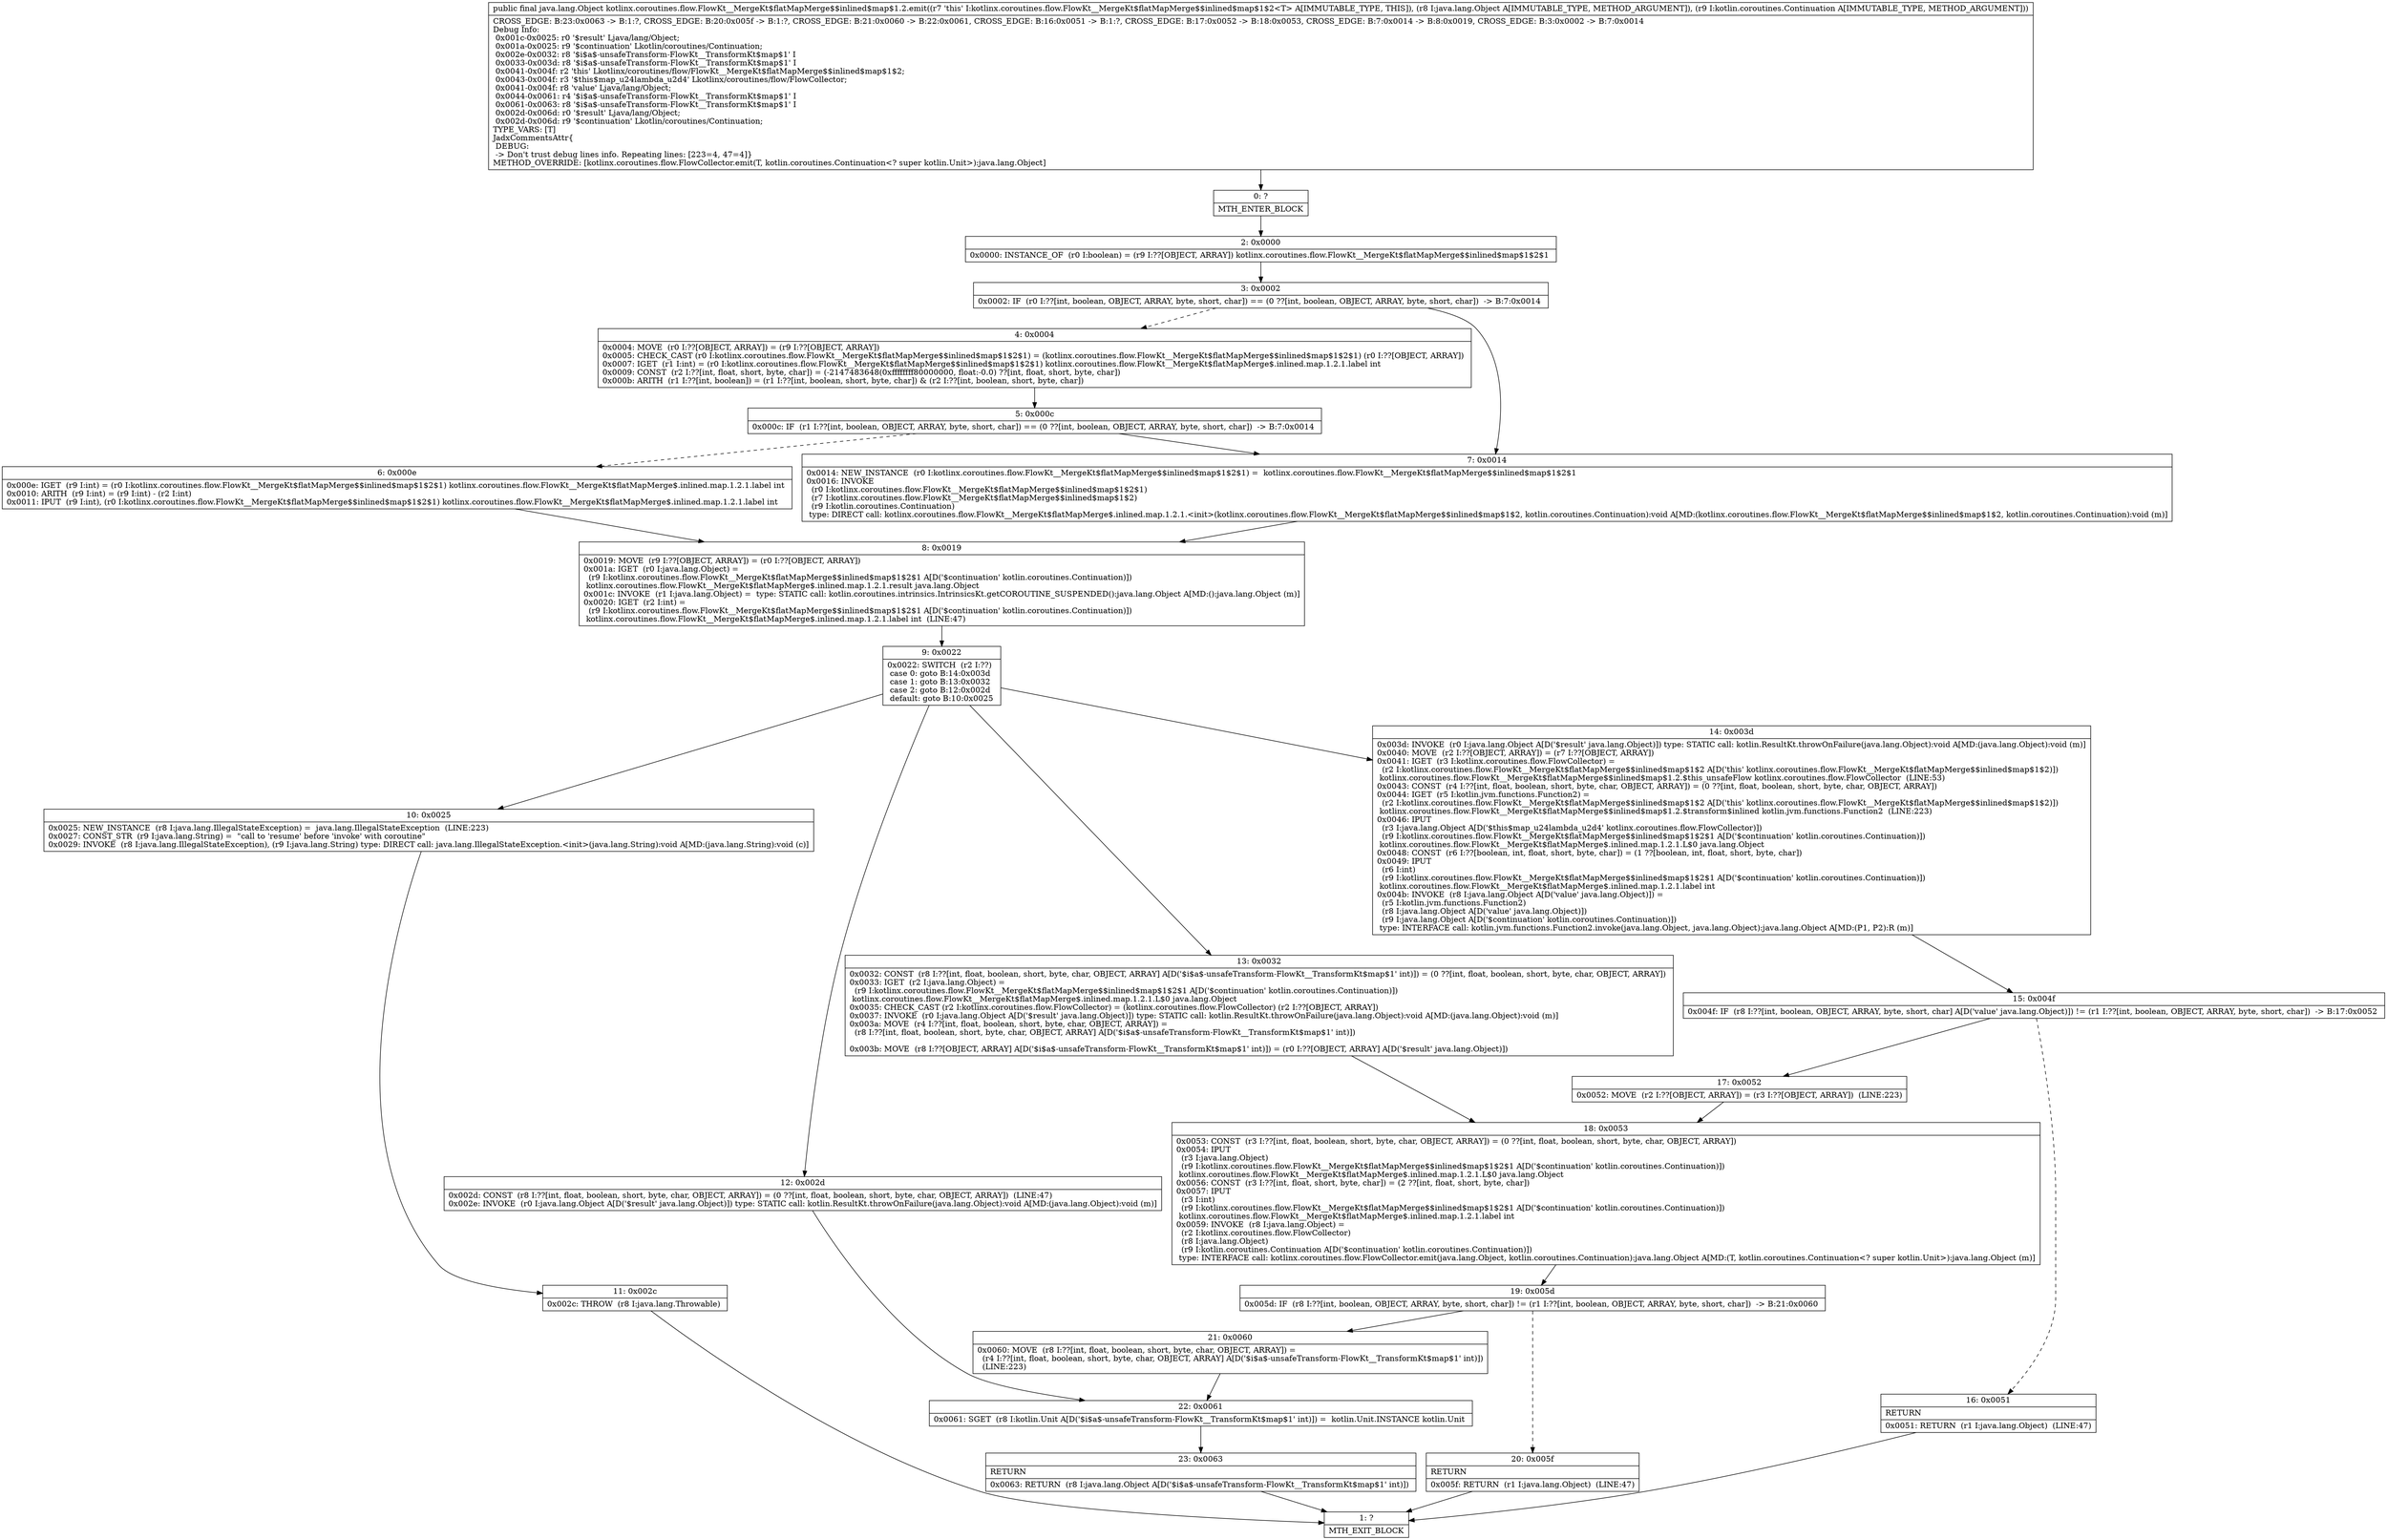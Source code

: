 digraph "CFG forkotlinx.coroutines.flow.FlowKt__MergeKt$flatMapMerge$$inlined$map$1.2.emit(Ljava\/lang\/Object;Lkotlin\/coroutines\/Continuation;)Ljava\/lang\/Object;" {
Node_0 [shape=record,label="{0\:\ ?|MTH_ENTER_BLOCK\l}"];
Node_2 [shape=record,label="{2\:\ 0x0000|0x0000: INSTANCE_OF  (r0 I:boolean) = (r9 I:??[OBJECT, ARRAY]) kotlinx.coroutines.flow.FlowKt__MergeKt$flatMapMerge$$inlined$map$1$2$1 \l}"];
Node_3 [shape=record,label="{3\:\ 0x0002|0x0002: IF  (r0 I:??[int, boolean, OBJECT, ARRAY, byte, short, char]) == (0 ??[int, boolean, OBJECT, ARRAY, byte, short, char])  \-\> B:7:0x0014 \l}"];
Node_4 [shape=record,label="{4\:\ 0x0004|0x0004: MOVE  (r0 I:??[OBJECT, ARRAY]) = (r9 I:??[OBJECT, ARRAY]) \l0x0005: CHECK_CAST (r0 I:kotlinx.coroutines.flow.FlowKt__MergeKt$flatMapMerge$$inlined$map$1$2$1) = (kotlinx.coroutines.flow.FlowKt__MergeKt$flatMapMerge$$inlined$map$1$2$1) (r0 I:??[OBJECT, ARRAY]) \l0x0007: IGET  (r1 I:int) = (r0 I:kotlinx.coroutines.flow.FlowKt__MergeKt$flatMapMerge$$inlined$map$1$2$1) kotlinx.coroutines.flow.FlowKt__MergeKt$flatMapMerge$.inlined.map.1.2.1.label int \l0x0009: CONST  (r2 I:??[int, float, short, byte, char]) = (\-2147483648(0xffffffff80000000, float:\-0.0) ??[int, float, short, byte, char]) \l0x000b: ARITH  (r1 I:??[int, boolean]) = (r1 I:??[int, boolean, short, byte, char]) & (r2 I:??[int, boolean, short, byte, char]) \l}"];
Node_5 [shape=record,label="{5\:\ 0x000c|0x000c: IF  (r1 I:??[int, boolean, OBJECT, ARRAY, byte, short, char]) == (0 ??[int, boolean, OBJECT, ARRAY, byte, short, char])  \-\> B:7:0x0014 \l}"];
Node_6 [shape=record,label="{6\:\ 0x000e|0x000e: IGET  (r9 I:int) = (r0 I:kotlinx.coroutines.flow.FlowKt__MergeKt$flatMapMerge$$inlined$map$1$2$1) kotlinx.coroutines.flow.FlowKt__MergeKt$flatMapMerge$.inlined.map.1.2.1.label int \l0x0010: ARITH  (r9 I:int) = (r9 I:int) \- (r2 I:int) \l0x0011: IPUT  (r9 I:int), (r0 I:kotlinx.coroutines.flow.FlowKt__MergeKt$flatMapMerge$$inlined$map$1$2$1) kotlinx.coroutines.flow.FlowKt__MergeKt$flatMapMerge$.inlined.map.1.2.1.label int \l}"];
Node_8 [shape=record,label="{8\:\ 0x0019|0x0019: MOVE  (r9 I:??[OBJECT, ARRAY]) = (r0 I:??[OBJECT, ARRAY]) \l0x001a: IGET  (r0 I:java.lang.Object) = \l  (r9 I:kotlinx.coroutines.flow.FlowKt__MergeKt$flatMapMerge$$inlined$map$1$2$1 A[D('$continuation' kotlin.coroutines.Continuation)])\l kotlinx.coroutines.flow.FlowKt__MergeKt$flatMapMerge$.inlined.map.1.2.1.result java.lang.Object \l0x001c: INVOKE  (r1 I:java.lang.Object) =  type: STATIC call: kotlin.coroutines.intrinsics.IntrinsicsKt.getCOROUTINE_SUSPENDED():java.lang.Object A[MD:():java.lang.Object (m)]\l0x0020: IGET  (r2 I:int) = \l  (r9 I:kotlinx.coroutines.flow.FlowKt__MergeKt$flatMapMerge$$inlined$map$1$2$1 A[D('$continuation' kotlin.coroutines.Continuation)])\l kotlinx.coroutines.flow.FlowKt__MergeKt$flatMapMerge$.inlined.map.1.2.1.label int  (LINE:47)\l}"];
Node_9 [shape=record,label="{9\:\ 0x0022|0x0022: SWITCH  (r2 I:??)\l case 0: goto B:14:0x003d\l case 1: goto B:13:0x0032\l case 2: goto B:12:0x002d\l default: goto B:10:0x0025 \l}"];
Node_10 [shape=record,label="{10\:\ 0x0025|0x0025: NEW_INSTANCE  (r8 I:java.lang.IllegalStateException) =  java.lang.IllegalStateException  (LINE:223)\l0x0027: CONST_STR  (r9 I:java.lang.String) =  \"call to 'resume' before 'invoke' with coroutine\" \l0x0029: INVOKE  (r8 I:java.lang.IllegalStateException), (r9 I:java.lang.String) type: DIRECT call: java.lang.IllegalStateException.\<init\>(java.lang.String):void A[MD:(java.lang.String):void (c)]\l}"];
Node_11 [shape=record,label="{11\:\ 0x002c|0x002c: THROW  (r8 I:java.lang.Throwable) \l}"];
Node_1 [shape=record,label="{1\:\ ?|MTH_EXIT_BLOCK\l}"];
Node_12 [shape=record,label="{12\:\ 0x002d|0x002d: CONST  (r8 I:??[int, float, boolean, short, byte, char, OBJECT, ARRAY]) = (0 ??[int, float, boolean, short, byte, char, OBJECT, ARRAY])  (LINE:47)\l0x002e: INVOKE  (r0 I:java.lang.Object A[D('$result' java.lang.Object)]) type: STATIC call: kotlin.ResultKt.throwOnFailure(java.lang.Object):void A[MD:(java.lang.Object):void (m)]\l}"];
Node_22 [shape=record,label="{22\:\ 0x0061|0x0061: SGET  (r8 I:kotlin.Unit A[D('$i$a$\-unsafeTransform\-FlowKt__TransformKt$map$1' int)]) =  kotlin.Unit.INSTANCE kotlin.Unit \l}"];
Node_23 [shape=record,label="{23\:\ 0x0063|RETURN\l|0x0063: RETURN  (r8 I:java.lang.Object A[D('$i$a$\-unsafeTransform\-FlowKt__TransformKt$map$1' int)]) \l}"];
Node_13 [shape=record,label="{13\:\ 0x0032|0x0032: CONST  (r8 I:??[int, float, boolean, short, byte, char, OBJECT, ARRAY] A[D('$i$a$\-unsafeTransform\-FlowKt__TransformKt$map$1' int)]) = (0 ??[int, float, boolean, short, byte, char, OBJECT, ARRAY]) \l0x0033: IGET  (r2 I:java.lang.Object) = \l  (r9 I:kotlinx.coroutines.flow.FlowKt__MergeKt$flatMapMerge$$inlined$map$1$2$1 A[D('$continuation' kotlin.coroutines.Continuation)])\l kotlinx.coroutines.flow.FlowKt__MergeKt$flatMapMerge$.inlined.map.1.2.1.L$0 java.lang.Object \l0x0035: CHECK_CAST (r2 I:kotlinx.coroutines.flow.FlowCollector) = (kotlinx.coroutines.flow.FlowCollector) (r2 I:??[OBJECT, ARRAY]) \l0x0037: INVOKE  (r0 I:java.lang.Object A[D('$result' java.lang.Object)]) type: STATIC call: kotlin.ResultKt.throwOnFailure(java.lang.Object):void A[MD:(java.lang.Object):void (m)]\l0x003a: MOVE  (r4 I:??[int, float, boolean, short, byte, char, OBJECT, ARRAY]) = \l  (r8 I:??[int, float, boolean, short, byte, char, OBJECT, ARRAY] A[D('$i$a$\-unsafeTransform\-FlowKt__TransformKt$map$1' int)])\l \l0x003b: MOVE  (r8 I:??[OBJECT, ARRAY] A[D('$i$a$\-unsafeTransform\-FlowKt__TransformKt$map$1' int)]) = (r0 I:??[OBJECT, ARRAY] A[D('$result' java.lang.Object)]) \l}"];
Node_18 [shape=record,label="{18\:\ 0x0053|0x0053: CONST  (r3 I:??[int, float, boolean, short, byte, char, OBJECT, ARRAY]) = (0 ??[int, float, boolean, short, byte, char, OBJECT, ARRAY]) \l0x0054: IPUT  \l  (r3 I:java.lang.Object)\l  (r9 I:kotlinx.coroutines.flow.FlowKt__MergeKt$flatMapMerge$$inlined$map$1$2$1 A[D('$continuation' kotlin.coroutines.Continuation)])\l kotlinx.coroutines.flow.FlowKt__MergeKt$flatMapMerge$.inlined.map.1.2.1.L$0 java.lang.Object \l0x0056: CONST  (r3 I:??[int, float, short, byte, char]) = (2 ??[int, float, short, byte, char]) \l0x0057: IPUT  \l  (r3 I:int)\l  (r9 I:kotlinx.coroutines.flow.FlowKt__MergeKt$flatMapMerge$$inlined$map$1$2$1 A[D('$continuation' kotlin.coroutines.Continuation)])\l kotlinx.coroutines.flow.FlowKt__MergeKt$flatMapMerge$.inlined.map.1.2.1.label int \l0x0059: INVOKE  (r8 I:java.lang.Object) = \l  (r2 I:kotlinx.coroutines.flow.FlowCollector)\l  (r8 I:java.lang.Object)\l  (r9 I:kotlin.coroutines.Continuation A[D('$continuation' kotlin.coroutines.Continuation)])\l type: INTERFACE call: kotlinx.coroutines.flow.FlowCollector.emit(java.lang.Object, kotlin.coroutines.Continuation):java.lang.Object A[MD:(T, kotlin.coroutines.Continuation\<? super kotlin.Unit\>):java.lang.Object (m)]\l}"];
Node_19 [shape=record,label="{19\:\ 0x005d|0x005d: IF  (r8 I:??[int, boolean, OBJECT, ARRAY, byte, short, char]) != (r1 I:??[int, boolean, OBJECT, ARRAY, byte, short, char])  \-\> B:21:0x0060 \l}"];
Node_20 [shape=record,label="{20\:\ 0x005f|RETURN\l|0x005f: RETURN  (r1 I:java.lang.Object)  (LINE:47)\l}"];
Node_21 [shape=record,label="{21\:\ 0x0060|0x0060: MOVE  (r8 I:??[int, float, boolean, short, byte, char, OBJECT, ARRAY]) = \l  (r4 I:??[int, float, boolean, short, byte, char, OBJECT, ARRAY] A[D('$i$a$\-unsafeTransform\-FlowKt__TransformKt$map$1' int)])\l  (LINE:223)\l}"];
Node_14 [shape=record,label="{14\:\ 0x003d|0x003d: INVOKE  (r0 I:java.lang.Object A[D('$result' java.lang.Object)]) type: STATIC call: kotlin.ResultKt.throwOnFailure(java.lang.Object):void A[MD:(java.lang.Object):void (m)]\l0x0040: MOVE  (r2 I:??[OBJECT, ARRAY]) = (r7 I:??[OBJECT, ARRAY]) \l0x0041: IGET  (r3 I:kotlinx.coroutines.flow.FlowCollector) = \l  (r2 I:kotlinx.coroutines.flow.FlowKt__MergeKt$flatMapMerge$$inlined$map$1$2 A[D('this' kotlinx.coroutines.flow.FlowKt__MergeKt$flatMapMerge$$inlined$map$1$2)])\l kotlinx.coroutines.flow.FlowKt__MergeKt$flatMapMerge$$inlined$map$1.2.$this_unsafeFlow kotlinx.coroutines.flow.FlowCollector  (LINE:53)\l0x0043: CONST  (r4 I:??[int, float, boolean, short, byte, char, OBJECT, ARRAY]) = (0 ??[int, float, boolean, short, byte, char, OBJECT, ARRAY]) \l0x0044: IGET  (r5 I:kotlin.jvm.functions.Function2) = \l  (r2 I:kotlinx.coroutines.flow.FlowKt__MergeKt$flatMapMerge$$inlined$map$1$2 A[D('this' kotlinx.coroutines.flow.FlowKt__MergeKt$flatMapMerge$$inlined$map$1$2)])\l kotlinx.coroutines.flow.FlowKt__MergeKt$flatMapMerge$$inlined$map$1.2.$transform$inlined kotlin.jvm.functions.Function2  (LINE:223)\l0x0046: IPUT  \l  (r3 I:java.lang.Object A[D('$this$map_u24lambda_u2d4' kotlinx.coroutines.flow.FlowCollector)])\l  (r9 I:kotlinx.coroutines.flow.FlowKt__MergeKt$flatMapMerge$$inlined$map$1$2$1 A[D('$continuation' kotlin.coroutines.Continuation)])\l kotlinx.coroutines.flow.FlowKt__MergeKt$flatMapMerge$.inlined.map.1.2.1.L$0 java.lang.Object \l0x0048: CONST  (r6 I:??[boolean, int, float, short, byte, char]) = (1 ??[boolean, int, float, short, byte, char]) \l0x0049: IPUT  \l  (r6 I:int)\l  (r9 I:kotlinx.coroutines.flow.FlowKt__MergeKt$flatMapMerge$$inlined$map$1$2$1 A[D('$continuation' kotlin.coroutines.Continuation)])\l kotlinx.coroutines.flow.FlowKt__MergeKt$flatMapMerge$.inlined.map.1.2.1.label int \l0x004b: INVOKE  (r8 I:java.lang.Object A[D('value' java.lang.Object)]) = \l  (r5 I:kotlin.jvm.functions.Function2)\l  (r8 I:java.lang.Object A[D('value' java.lang.Object)])\l  (r9 I:java.lang.Object A[D('$continuation' kotlin.coroutines.Continuation)])\l type: INTERFACE call: kotlin.jvm.functions.Function2.invoke(java.lang.Object, java.lang.Object):java.lang.Object A[MD:(P1, P2):R (m)]\l}"];
Node_15 [shape=record,label="{15\:\ 0x004f|0x004f: IF  (r8 I:??[int, boolean, OBJECT, ARRAY, byte, short, char] A[D('value' java.lang.Object)]) != (r1 I:??[int, boolean, OBJECT, ARRAY, byte, short, char])  \-\> B:17:0x0052 \l}"];
Node_16 [shape=record,label="{16\:\ 0x0051|RETURN\l|0x0051: RETURN  (r1 I:java.lang.Object)  (LINE:47)\l}"];
Node_17 [shape=record,label="{17\:\ 0x0052|0x0052: MOVE  (r2 I:??[OBJECT, ARRAY]) = (r3 I:??[OBJECT, ARRAY])  (LINE:223)\l}"];
Node_7 [shape=record,label="{7\:\ 0x0014|0x0014: NEW_INSTANCE  (r0 I:kotlinx.coroutines.flow.FlowKt__MergeKt$flatMapMerge$$inlined$map$1$2$1) =  kotlinx.coroutines.flow.FlowKt__MergeKt$flatMapMerge$$inlined$map$1$2$1 \l0x0016: INVOKE  \l  (r0 I:kotlinx.coroutines.flow.FlowKt__MergeKt$flatMapMerge$$inlined$map$1$2$1)\l  (r7 I:kotlinx.coroutines.flow.FlowKt__MergeKt$flatMapMerge$$inlined$map$1$2)\l  (r9 I:kotlin.coroutines.Continuation)\l type: DIRECT call: kotlinx.coroutines.flow.FlowKt__MergeKt$flatMapMerge$.inlined.map.1.2.1.\<init\>(kotlinx.coroutines.flow.FlowKt__MergeKt$flatMapMerge$$inlined$map$1$2, kotlin.coroutines.Continuation):void A[MD:(kotlinx.coroutines.flow.FlowKt__MergeKt$flatMapMerge$$inlined$map$1$2, kotlin.coroutines.Continuation):void (m)]\l}"];
MethodNode[shape=record,label="{public final java.lang.Object kotlinx.coroutines.flow.FlowKt__MergeKt$flatMapMerge$$inlined$map$1.2.emit((r7 'this' I:kotlinx.coroutines.flow.FlowKt__MergeKt$flatMapMerge$$inlined$map$1$2\<T\> A[IMMUTABLE_TYPE, THIS]), (r8 I:java.lang.Object A[IMMUTABLE_TYPE, METHOD_ARGUMENT]), (r9 I:kotlin.coroutines.Continuation A[IMMUTABLE_TYPE, METHOD_ARGUMENT]))  | CROSS_EDGE: B:23:0x0063 \-\> B:1:?, CROSS_EDGE: B:20:0x005f \-\> B:1:?, CROSS_EDGE: B:21:0x0060 \-\> B:22:0x0061, CROSS_EDGE: B:16:0x0051 \-\> B:1:?, CROSS_EDGE: B:17:0x0052 \-\> B:18:0x0053, CROSS_EDGE: B:7:0x0014 \-\> B:8:0x0019, CROSS_EDGE: B:3:0x0002 \-\> B:7:0x0014\lDebug Info:\l  0x001c\-0x0025: r0 '$result' Ljava\/lang\/Object;\l  0x001a\-0x0025: r9 '$continuation' Lkotlin\/coroutines\/Continuation;\l  0x002e\-0x0032: r8 '$i$a$\-unsafeTransform\-FlowKt__TransformKt$map$1' I\l  0x0033\-0x003d: r8 '$i$a$\-unsafeTransform\-FlowKt__TransformKt$map$1' I\l  0x0041\-0x004f: r2 'this' Lkotlinx\/coroutines\/flow\/FlowKt__MergeKt$flatMapMerge$$inlined$map$1$2;\l  0x0043\-0x004f: r3 '$this$map_u24lambda_u2d4' Lkotlinx\/coroutines\/flow\/FlowCollector;\l  0x0041\-0x004f: r8 'value' Ljava\/lang\/Object;\l  0x0044\-0x0061: r4 '$i$a$\-unsafeTransform\-FlowKt__TransformKt$map$1' I\l  0x0061\-0x0063: r8 '$i$a$\-unsafeTransform\-FlowKt__TransformKt$map$1' I\l  0x002d\-0x006d: r0 '$result' Ljava\/lang\/Object;\l  0x002d\-0x006d: r9 '$continuation' Lkotlin\/coroutines\/Continuation;\lTYPE_VARS: [T]\lJadxCommentsAttr\{\l DEBUG: \l \-\> Don't trust debug lines info. Repeating lines: [223=4, 47=4]\}\lMETHOD_OVERRIDE: [kotlinx.coroutines.flow.FlowCollector.emit(T, kotlin.coroutines.Continuation\<? super kotlin.Unit\>):java.lang.Object]\l}"];
MethodNode -> Node_0;Node_0 -> Node_2;
Node_2 -> Node_3;
Node_3 -> Node_4[style=dashed];
Node_3 -> Node_7;
Node_4 -> Node_5;
Node_5 -> Node_6[style=dashed];
Node_5 -> Node_7;
Node_6 -> Node_8;
Node_8 -> Node_9;
Node_9 -> Node_10;
Node_9 -> Node_12;
Node_9 -> Node_13;
Node_9 -> Node_14;
Node_10 -> Node_11;
Node_11 -> Node_1;
Node_12 -> Node_22;
Node_22 -> Node_23;
Node_23 -> Node_1;
Node_13 -> Node_18;
Node_18 -> Node_19;
Node_19 -> Node_20[style=dashed];
Node_19 -> Node_21;
Node_20 -> Node_1;
Node_21 -> Node_22;
Node_14 -> Node_15;
Node_15 -> Node_16[style=dashed];
Node_15 -> Node_17;
Node_16 -> Node_1;
Node_17 -> Node_18;
Node_7 -> Node_8;
}

